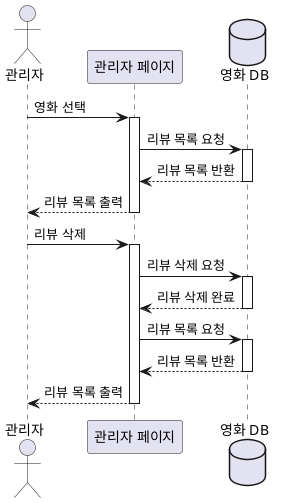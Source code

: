 @startuml

actor "관리자" as admin
participant "관리자 페이지" as adminPage
database "영화 DB" as db

admin -> adminPage : 영화 선택
activate adminPage
adminPage -> db : 리뷰 목록 요청
activate db
db --> adminPage : 리뷰 목록 반환
deactivate db
adminPage --> admin : 리뷰 목록 출력
deactivate adminPage
admin -> adminPage : 리뷰 삭제
activate adminPage
adminPage -> db : 리뷰 삭제 요청
activate db
db --> adminPage : 리뷰 삭제 완료
deactivate db
adminPage -> db : 리뷰 목록 요청
activate db
db --> adminPage : 리뷰 목록 반환
deactivate db
adminPage --> admin : 리뷰 목록 출력
deactivate adminPage

@enduml
